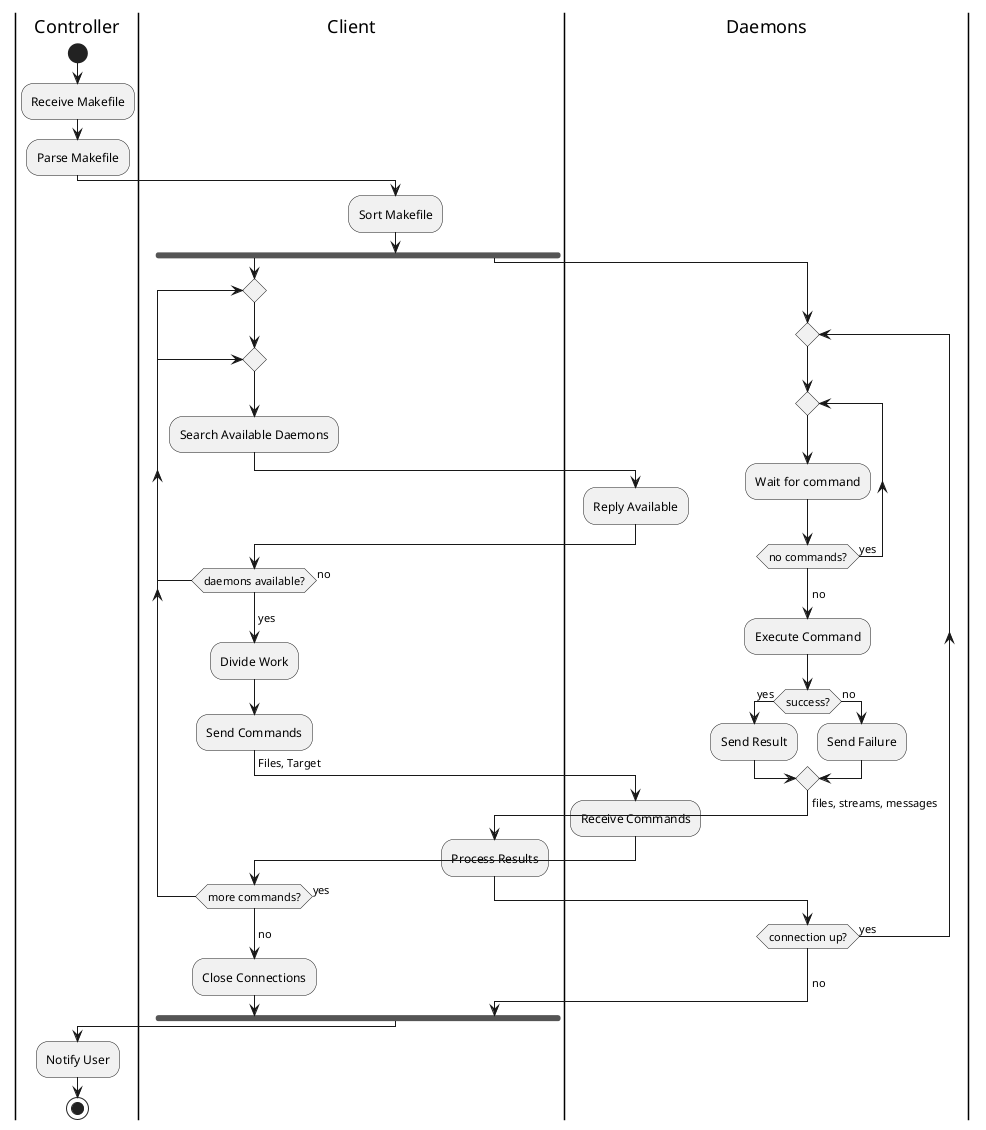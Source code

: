 @startuml
|Controller|
start
:Receive Makefile;
:Parse Makefile;
|Client|
:Sort Makefile;
fork
repeat
	repeat
		:Search Available Daemons;
		|Daemons|
		:Reply Available;
		|Client|
	repeat while(daemons available?) is (no)
	->yes;
	:Divide Work;
	:Send Commands;
	->Files, Target;
	|Daemons|
	:Receive Commands;
|Client|
repeat while(more commands?) is (yes)
->no;
:Close Connections;
fork again
|Daemons|
repeat
	repeat
	:Wait for command;
		repeat while(no commands?) is (yes)
	->no;
	:Execute Command;
	if (success?) then (yes)
		:Send Result;
	else (no)
		:Send Failure;
	endif
	->files, streams, messages;
	|Client|
	:Process Results;
|Daemons|
repeat while (connection up?) is (yes)
->no;
|Client|
end fork
|Controller|
:Notify User;
stop
@enduml